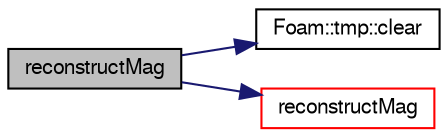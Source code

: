 digraph "reconstructMag"
{
  bgcolor="transparent";
  edge [fontname="FreeSans",fontsize="10",labelfontname="FreeSans",labelfontsize="10"];
  node [fontname="FreeSans",fontsize="10",shape=record];
  rankdir="LR";
  Node19135 [label="reconstructMag",height=0.2,width=0.4,color="black", fillcolor="grey75", style="filled", fontcolor="black"];
  Node19135 -> Node19136 [color="midnightblue",fontsize="10",style="solid",fontname="FreeSans"];
  Node19136 [label="Foam::tmp::clear",height=0.2,width=0.4,color="black",URL="$a25962.html#adf1d9633e64d0de6a36e0af17ccd8163",tooltip="If object pointer points to valid object: "];
  Node19135 -> Node19137 [color="midnightblue",fontsize="10",style="solid",fontname="FreeSans"];
  Node19137 [label="reconstructMag",height=0.2,width=0.4,color="red",URL="$a21134.html#a29cdad91ee3fc2ac251ac2b4872557da"];
}
